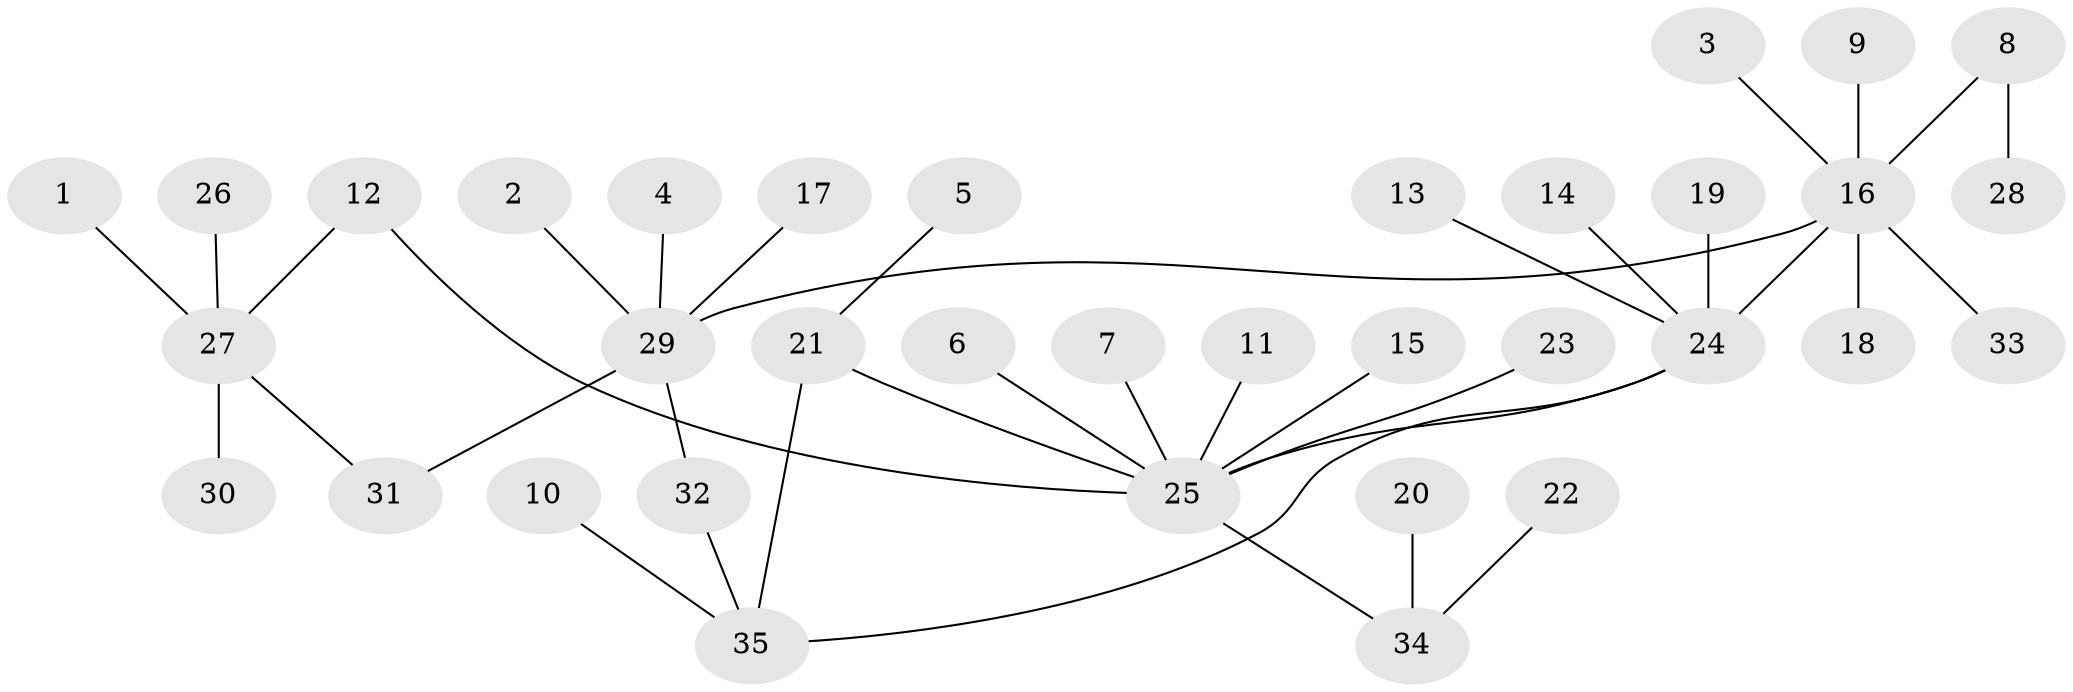 // original degree distribution, {8: 0.029411764705882353, 9: 0.014705882352941176, 3: 0.08823529411764706, 11: 0.014705882352941176, 1: 0.6617647058823529, 2: 0.1323529411764706, 7: 0.014705882352941176, 6: 0.014705882352941176, 5: 0.029411764705882353}
// Generated by graph-tools (version 1.1) at 2025/01/03/09/25 03:01:53]
// undirected, 35 vertices, 37 edges
graph export_dot {
graph [start="1"]
  node [color=gray90,style=filled];
  1;
  2;
  3;
  4;
  5;
  6;
  7;
  8;
  9;
  10;
  11;
  12;
  13;
  14;
  15;
  16;
  17;
  18;
  19;
  20;
  21;
  22;
  23;
  24;
  25;
  26;
  27;
  28;
  29;
  30;
  31;
  32;
  33;
  34;
  35;
  1 -- 27 [weight=1.0];
  2 -- 29 [weight=1.0];
  3 -- 16 [weight=1.0];
  4 -- 29 [weight=1.0];
  5 -- 21 [weight=1.0];
  6 -- 25 [weight=1.0];
  7 -- 25 [weight=1.0];
  8 -- 16 [weight=1.0];
  8 -- 28 [weight=1.0];
  9 -- 16 [weight=1.0];
  10 -- 35 [weight=1.0];
  11 -- 25 [weight=1.0];
  12 -- 25 [weight=1.0];
  12 -- 27 [weight=1.0];
  13 -- 24 [weight=1.0];
  14 -- 24 [weight=1.0];
  15 -- 25 [weight=1.0];
  16 -- 18 [weight=1.0];
  16 -- 24 [weight=1.0];
  16 -- 29 [weight=1.0];
  16 -- 33 [weight=1.0];
  17 -- 29 [weight=1.0];
  19 -- 24 [weight=1.0];
  20 -- 34 [weight=1.0];
  21 -- 25 [weight=1.0];
  21 -- 35 [weight=1.0];
  22 -- 34 [weight=1.0];
  23 -- 25 [weight=1.0];
  24 -- 25 [weight=1.0];
  24 -- 35 [weight=1.0];
  25 -- 34 [weight=1.0];
  26 -- 27 [weight=1.0];
  27 -- 30 [weight=1.0];
  27 -- 31 [weight=1.0];
  29 -- 31 [weight=1.0];
  29 -- 32 [weight=1.0];
  32 -- 35 [weight=1.0];
}
